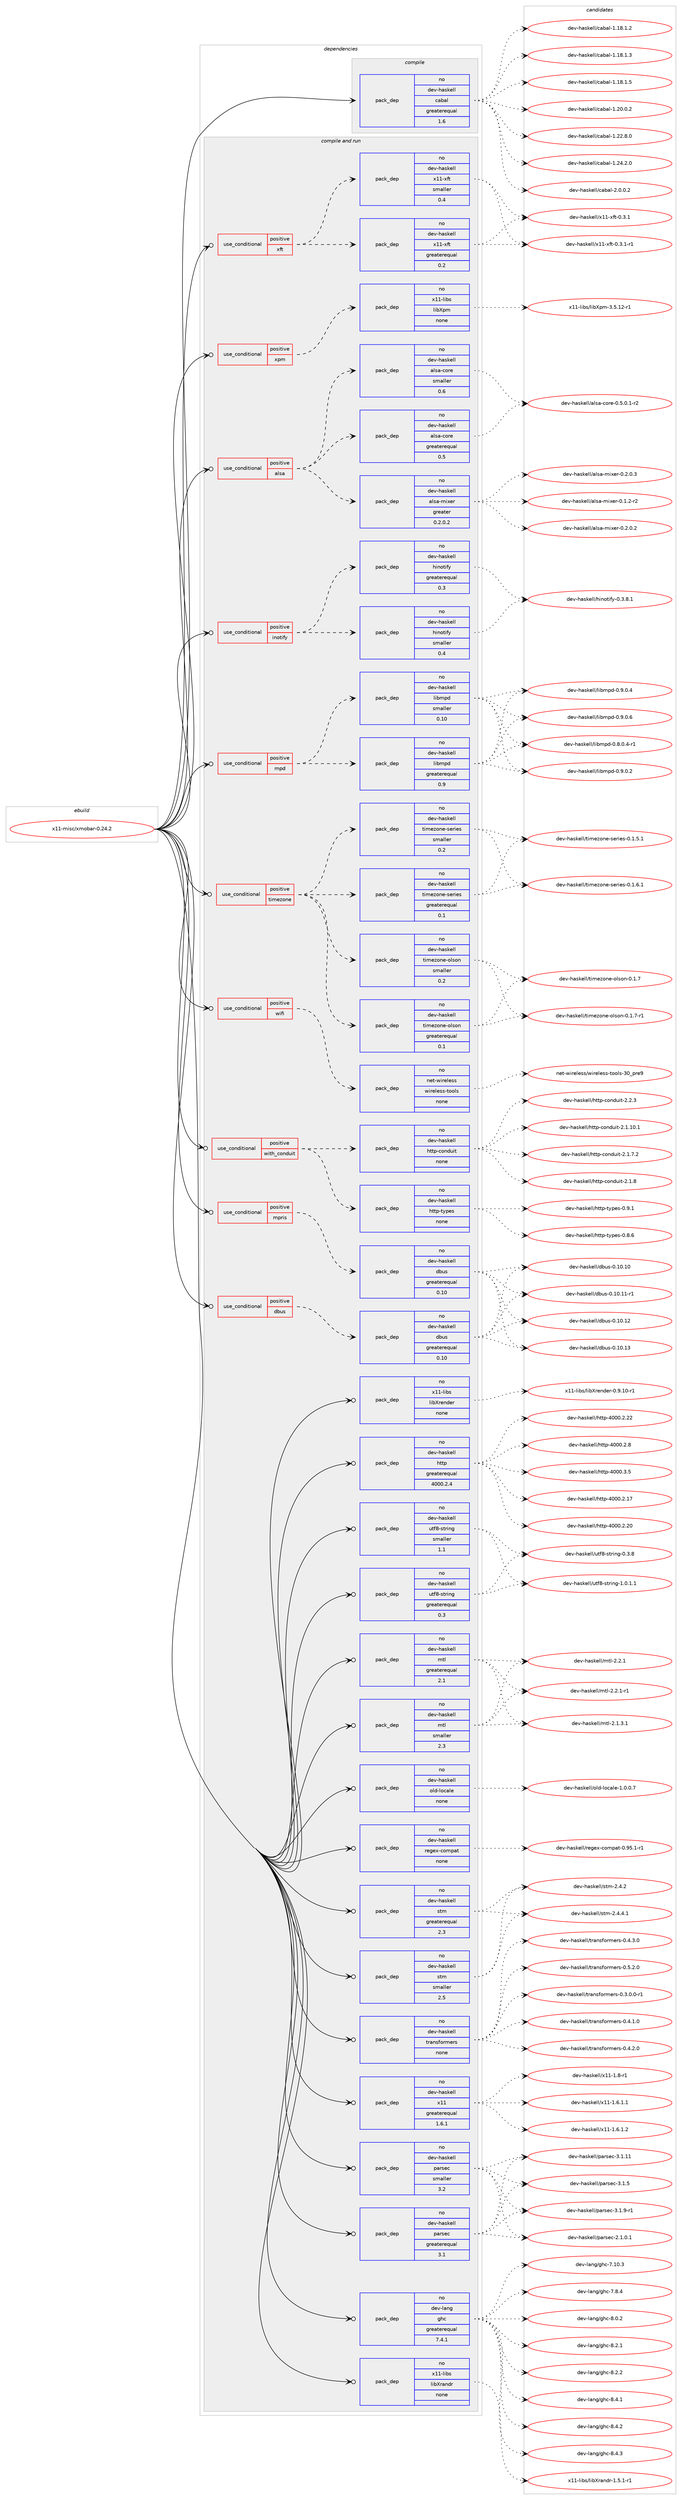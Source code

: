 digraph prolog {

# *************
# Graph options
# *************

newrank=true;
concentrate=true;
compound=true;
graph [rankdir=LR,fontname=Helvetica,fontsize=10,ranksep=1.5];#, ranksep=2.5, nodesep=0.2];
edge  [arrowhead=vee];
node  [fontname=Helvetica,fontsize=10];

# **********
# The ebuild
# **********

subgraph cluster_leftcol {
color=gray;
rank=same;
label=<<i>ebuild</i>>;
id [label="x11-misc/xmobar-0.24.2", color=red, width=4, href="../x11-misc/xmobar-0.24.2.svg"];
}

# ****************
# The dependencies
# ****************

subgraph cluster_midcol {
color=gray;
label=<<i>dependencies</i>>;
subgraph cluster_compile {
fillcolor="#eeeeee";
style=filled;
label=<<i>compile</i>>;
subgraph pack1269203 {
dependency1765779 [label=<<TABLE BORDER="0" CELLBORDER="1" CELLSPACING="0" CELLPADDING="4" WIDTH="220"><TR><TD ROWSPAN="6" CELLPADDING="30">pack_dep</TD></TR><TR><TD WIDTH="110">no</TD></TR><TR><TD>dev-haskell</TD></TR><TR><TD>cabal</TD></TR><TR><TD>greaterequal</TD></TR><TR><TD>1.6</TD></TR></TABLE>>, shape=none, color=blue];
}
id:e -> dependency1765779:w [weight=20,style="solid",arrowhead="vee"];
}
subgraph cluster_compileandrun {
fillcolor="#eeeeee";
style=filled;
label=<<i>compile and run</i>>;
subgraph cond466833 {
dependency1765780 [label=<<TABLE BORDER="0" CELLBORDER="1" CELLSPACING="0" CELLPADDING="4"><TR><TD ROWSPAN="3" CELLPADDING="10">use_conditional</TD></TR><TR><TD>positive</TD></TR><TR><TD>alsa</TD></TR></TABLE>>, shape=none, color=red];
subgraph pack1269204 {
dependency1765781 [label=<<TABLE BORDER="0" CELLBORDER="1" CELLSPACING="0" CELLPADDING="4" WIDTH="220"><TR><TD ROWSPAN="6" CELLPADDING="30">pack_dep</TD></TR><TR><TD WIDTH="110">no</TD></TR><TR><TD>dev-haskell</TD></TR><TR><TD>alsa-core</TD></TR><TR><TD>greaterequal</TD></TR><TR><TD>0.5</TD></TR></TABLE>>, shape=none, color=blue];
}
dependency1765780:e -> dependency1765781:w [weight=20,style="dashed",arrowhead="vee"];
subgraph pack1269205 {
dependency1765782 [label=<<TABLE BORDER="0" CELLBORDER="1" CELLSPACING="0" CELLPADDING="4" WIDTH="220"><TR><TD ROWSPAN="6" CELLPADDING="30">pack_dep</TD></TR><TR><TD WIDTH="110">no</TD></TR><TR><TD>dev-haskell</TD></TR><TR><TD>alsa-core</TD></TR><TR><TD>smaller</TD></TR><TR><TD>0.6</TD></TR></TABLE>>, shape=none, color=blue];
}
dependency1765780:e -> dependency1765782:w [weight=20,style="dashed",arrowhead="vee"];
subgraph pack1269206 {
dependency1765783 [label=<<TABLE BORDER="0" CELLBORDER="1" CELLSPACING="0" CELLPADDING="4" WIDTH="220"><TR><TD ROWSPAN="6" CELLPADDING="30">pack_dep</TD></TR><TR><TD WIDTH="110">no</TD></TR><TR><TD>dev-haskell</TD></TR><TR><TD>alsa-mixer</TD></TR><TR><TD>greater</TD></TR><TR><TD>0.2.0.2</TD></TR></TABLE>>, shape=none, color=blue];
}
dependency1765780:e -> dependency1765783:w [weight=20,style="dashed",arrowhead="vee"];
}
id:e -> dependency1765780:w [weight=20,style="solid",arrowhead="odotvee"];
subgraph cond466834 {
dependency1765784 [label=<<TABLE BORDER="0" CELLBORDER="1" CELLSPACING="0" CELLPADDING="4"><TR><TD ROWSPAN="3" CELLPADDING="10">use_conditional</TD></TR><TR><TD>positive</TD></TR><TR><TD>dbus</TD></TR></TABLE>>, shape=none, color=red];
subgraph pack1269207 {
dependency1765785 [label=<<TABLE BORDER="0" CELLBORDER="1" CELLSPACING="0" CELLPADDING="4" WIDTH="220"><TR><TD ROWSPAN="6" CELLPADDING="30">pack_dep</TD></TR><TR><TD WIDTH="110">no</TD></TR><TR><TD>dev-haskell</TD></TR><TR><TD>dbus</TD></TR><TR><TD>greaterequal</TD></TR><TR><TD>0.10</TD></TR></TABLE>>, shape=none, color=blue];
}
dependency1765784:e -> dependency1765785:w [weight=20,style="dashed",arrowhead="vee"];
}
id:e -> dependency1765784:w [weight=20,style="solid",arrowhead="odotvee"];
subgraph cond466835 {
dependency1765786 [label=<<TABLE BORDER="0" CELLBORDER="1" CELLSPACING="0" CELLPADDING="4"><TR><TD ROWSPAN="3" CELLPADDING="10">use_conditional</TD></TR><TR><TD>positive</TD></TR><TR><TD>inotify</TD></TR></TABLE>>, shape=none, color=red];
subgraph pack1269208 {
dependency1765787 [label=<<TABLE BORDER="0" CELLBORDER="1" CELLSPACING="0" CELLPADDING="4" WIDTH="220"><TR><TD ROWSPAN="6" CELLPADDING="30">pack_dep</TD></TR><TR><TD WIDTH="110">no</TD></TR><TR><TD>dev-haskell</TD></TR><TR><TD>hinotify</TD></TR><TR><TD>greaterequal</TD></TR><TR><TD>0.3</TD></TR></TABLE>>, shape=none, color=blue];
}
dependency1765786:e -> dependency1765787:w [weight=20,style="dashed",arrowhead="vee"];
subgraph pack1269209 {
dependency1765788 [label=<<TABLE BORDER="0" CELLBORDER="1" CELLSPACING="0" CELLPADDING="4" WIDTH="220"><TR><TD ROWSPAN="6" CELLPADDING="30">pack_dep</TD></TR><TR><TD WIDTH="110">no</TD></TR><TR><TD>dev-haskell</TD></TR><TR><TD>hinotify</TD></TR><TR><TD>smaller</TD></TR><TR><TD>0.4</TD></TR></TABLE>>, shape=none, color=blue];
}
dependency1765786:e -> dependency1765788:w [weight=20,style="dashed",arrowhead="vee"];
}
id:e -> dependency1765786:w [weight=20,style="solid",arrowhead="odotvee"];
subgraph cond466836 {
dependency1765789 [label=<<TABLE BORDER="0" CELLBORDER="1" CELLSPACING="0" CELLPADDING="4"><TR><TD ROWSPAN="3" CELLPADDING="10">use_conditional</TD></TR><TR><TD>positive</TD></TR><TR><TD>mpd</TD></TR></TABLE>>, shape=none, color=red];
subgraph pack1269210 {
dependency1765790 [label=<<TABLE BORDER="0" CELLBORDER="1" CELLSPACING="0" CELLPADDING="4" WIDTH="220"><TR><TD ROWSPAN="6" CELLPADDING="30">pack_dep</TD></TR><TR><TD WIDTH="110">no</TD></TR><TR><TD>dev-haskell</TD></TR><TR><TD>libmpd</TD></TR><TR><TD>greaterequal</TD></TR><TR><TD>0.9</TD></TR></TABLE>>, shape=none, color=blue];
}
dependency1765789:e -> dependency1765790:w [weight=20,style="dashed",arrowhead="vee"];
subgraph pack1269211 {
dependency1765791 [label=<<TABLE BORDER="0" CELLBORDER="1" CELLSPACING="0" CELLPADDING="4" WIDTH="220"><TR><TD ROWSPAN="6" CELLPADDING="30">pack_dep</TD></TR><TR><TD WIDTH="110">no</TD></TR><TR><TD>dev-haskell</TD></TR><TR><TD>libmpd</TD></TR><TR><TD>smaller</TD></TR><TR><TD>0.10</TD></TR></TABLE>>, shape=none, color=blue];
}
dependency1765789:e -> dependency1765791:w [weight=20,style="dashed",arrowhead="vee"];
}
id:e -> dependency1765789:w [weight=20,style="solid",arrowhead="odotvee"];
subgraph cond466837 {
dependency1765792 [label=<<TABLE BORDER="0" CELLBORDER="1" CELLSPACING="0" CELLPADDING="4"><TR><TD ROWSPAN="3" CELLPADDING="10">use_conditional</TD></TR><TR><TD>positive</TD></TR><TR><TD>mpris</TD></TR></TABLE>>, shape=none, color=red];
subgraph pack1269212 {
dependency1765793 [label=<<TABLE BORDER="0" CELLBORDER="1" CELLSPACING="0" CELLPADDING="4" WIDTH="220"><TR><TD ROWSPAN="6" CELLPADDING="30">pack_dep</TD></TR><TR><TD WIDTH="110">no</TD></TR><TR><TD>dev-haskell</TD></TR><TR><TD>dbus</TD></TR><TR><TD>greaterequal</TD></TR><TR><TD>0.10</TD></TR></TABLE>>, shape=none, color=blue];
}
dependency1765792:e -> dependency1765793:w [weight=20,style="dashed",arrowhead="vee"];
}
id:e -> dependency1765792:w [weight=20,style="solid",arrowhead="odotvee"];
subgraph cond466838 {
dependency1765794 [label=<<TABLE BORDER="0" CELLBORDER="1" CELLSPACING="0" CELLPADDING="4"><TR><TD ROWSPAN="3" CELLPADDING="10">use_conditional</TD></TR><TR><TD>positive</TD></TR><TR><TD>timezone</TD></TR></TABLE>>, shape=none, color=red];
subgraph pack1269213 {
dependency1765795 [label=<<TABLE BORDER="0" CELLBORDER="1" CELLSPACING="0" CELLPADDING="4" WIDTH="220"><TR><TD ROWSPAN="6" CELLPADDING="30">pack_dep</TD></TR><TR><TD WIDTH="110">no</TD></TR><TR><TD>dev-haskell</TD></TR><TR><TD>timezone-olson</TD></TR><TR><TD>greaterequal</TD></TR><TR><TD>0.1</TD></TR></TABLE>>, shape=none, color=blue];
}
dependency1765794:e -> dependency1765795:w [weight=20,style="dashed",arrowhead="vee"];
subgraph pack1269214 {
dependency1765796 [label=<<TABLE BORDER="0" CELLBORDER="1" CELLSPACING="0" CELLPADDING="4" WIDTH="220"><TR><TD ROWSPAN="6" CELLPADDING="30">pack_dep</TD></TR><TR><TD WIDTH="110">no</TD></TR><TR><TD>dev-haskell</TD></TR><TR><TD>timezone-olson</TD></TR><TR><TD>smaller</TD></TR><TR><TD>0.2</TD></TR></TABLE>>, shape=none, color=blue];
}
dependency1765794:e -> dependency1765796:w [weight=20,style="dashed",arrowhead="vee"];
subgraph pack1269215 {
dependency1765797 [label=<<TABLE BORDER="0" CELLBORDER="1" CELLSPACING="0" CELLPADDING="4" WIDTH="220"><TR><TD ROWSPAN="6" CELLPADDING="30">pack_dep</TD></TR><TR><TD WIDTH="110">no</TD></TR><TR><TD>dev-haskell</TD></TR><TR><TD>timezone-series</TD></TR><TR><TD>greaterequal</TD></TR><TR><TD>0.1</TD></TR></TABLE>>, shape=none, color=blue];
}
dependency1765794:e -> dependency1765797:w [weight=20,style="dashed",arrowhead="vee"];
subgraph pack1269216 {
dependency1765798 [label=<<TABLE BORDER="0" CELLBORDER="1" CELLSPACING="0" CELLPADDING="4" WIDTH="220"><TR><TD ROWSPAN="6" CELLPADDING="30">pack_dep</TD></TR><TR><TD WIDTH="110">no</TD></TR><TR><TD>dev-haskell</TD></TR><TR><TD>timezone-series</TD></TR><TR><TD>smaller</TD></TR><TR><TD>0.2</TD></TR></TABLE>>, shape=none, color=blue];
}
dependency1765794:e -> dependency1765798:w [weight=20,style="dashed",arrowhead="vee"];
}
id:e -> dependency1765794:w [weight=20,style="solid",arrowhead="odotvee"];
subgraph cond466839 {
dependency1765799 [label=<<TABLE BORDER="0" CELLBORDER="1" CELLSPACING="0" CELLPADDING="4"><TR><TD ROWSPAN="3" CELLPADDING="10">use_conditional</TD></TR><TR><TD>positive</TD></TR><TR><TD>wifi</TD></TR></TABLE>>, shape=none, color=red];
subgraph pack1269217 {
dependency1765800 [label=<<TABLE BORDER="0" CELLBORDER="1" CELLSPACING="0" CELLPADDING="4" WIDTH="220"><TR><TD ROWSPAN="6" CELLPADDING="30">pack_dep</TD></TR><TR><TD WIDTH="110">no</TD></TR><TR><TD>net-wireless</TD></TR><TR><TD>wireless-tools</TD></TR><TR><TD>none</TD></TR><TR><TD></TD></TR></TABLE>>, shape=none, color=blue];
}
dependency1765799:e -> dependency1765800:w [weight=20,style="dashed",arrowhead="vee"];
}
id:e -> dependency1765799:w [weight=20,style="solid",arrowhead="odotvee"];
subgraph cond466840 {
dependency1765801 [label=<<TABLE BORDER="0" CELLBORDER="1" CELLSPACING="0" CELLPADDING="4"><TR><TD ROWSPAN="3" CELLPADDING="10">use_conditional</TD></TR><TR><TD>positive</TD></TR><TR><TD>with_conduit</TD></TR></TABLE>>, shape=none, color=red];
subgraph pack1269218 {
dependency1765802 [label=<<TABLE BORDER="0" CELLBORDER="1" CELLSPACING="0" CELLPADDING="4" WIDTH="220"><TR><TD ROWSPAN="6" CELLPADDING="30">pack_dep</TD></TR><TR><TD WIDTH="110">no</TD></TR><TR><TD>dev-haskell</TD></TR><TR><TD>http-conduit</TD></TR><TR><TD>none</TD></TR><TR><TD></TD></TR></TABLE>>, shape=none, color=blue];
}
dependency1765801:e -> dependency1765802:w [weight=20,style="dashed",arrowhead="vee"];
subgraph pack1269219 {
dependency1765803 [label=<<TABLE BORDER="0" CELLBORDER="1" CELLSPACING="0" CELLPADDING="4" WIDTH="220"><TR><TD ROWSPAN="6" CELLPADDING="30">pack_dep</TD></TR><TR><TD WIDTH="110">no</TD></TR><TR><TD>dev-haskell</TD></TR><TR><TD>http-types</TD></TR><TR><TD>none</TD></TR><TR><TD></TD></TR></TABLE>>, shape=none, color=blue];
}
dependency1765801:e -> dependency1765803:w [weight=20,style="dashed",arrowhead="vee"];
}
id:e -> dependency1765801:w [weight=20,style="solid",arrowhead="odotvee"];
subgraph cond466841 {
dependency1765804 [label=<<TABLE BORDER="0" CELLBORDER="1" CELLSPACING="0" CELLPADDING="4"><TR><TD ROWSPAN="3" CELLPADDING="10">use_conditional</TD></TR><TR><TD>positive</TD></TR><TR><TD>xft</TD></TR></TABLE>>, shape=none, color=red];
subgraph pack1269220 {
dependency1765805 [label=<<TABLE BORDER="0" CELLBORDER="1" CELLSPACING="0" CELLPADDING="4" WIDTH="220"><TR><TD ROWSPAN="6" CELLPADDING="30">pack_dep</TD></TR><TR><TD WIDTH="110">no</TD></TR><TR><TD>dev-haskell</TD></TR><TR><TD>x11-xft</TD></TR><TR><TD>greaterequal</TD></TR><TR><TD>0.2</TD></TR></TABLE>>, shape=none, color=blue];
}
dependency1765804:e -> dependency1765805:w [weight=20,style="dashed",arrowhead="vee"];
subgraph pack1269221 {
dependency1765806 [label=<<TABLE BORDER="0" CELLBORDER="1" CELLSPACING="0" CELLPADDING="4" WIDTH="220"><TR><TD ROWSPAN="6" CELLPADDING="30">pack_dep</TD></TR><TR><TD WIDTH="110">no</TD></TR><TR><TD>dev-haskell</TD></TR><TR><TD>x11-xft</TD></TR><TR><TD>smaller</TD></TR><TR><TD>0.4</TD></TR></TABLE>>, shape=none, color=blue];
}
dependency1765804:e -> dependency1765806:w [weight=20,style="dashed",arrowhead="vee"];
}
id:e -> dependency1765804:w [weight=20,style="solid",arrowhead="odotvee"];
subgraph cond466842 {
dependency1765807 [label=<<TABLE BORDER="0" CELLBORDER="1" CELLSPACING="0" CELLPADDING="4"><TR><TD ROWSPAN="3" CELLPADDING="10">use_conditional</TD></TR><TR><TD>positive</TD></TR><TR><TD>xpm</TD></TR></TABLE>>, shape=none, color=red];
subgraph pack1269222 {
dependency1765808 [label=<<TABLE BORDER="0" CELLBORDER="1" CELLSPACING="0" CELLPADDING="4" WIDTH="220"><TR><TD ROWSPAN="6" CELLPADDING="30">pack_dep</TD></TR><TR><TD WIDTH="110">no</TD></TR><TR><TD>x11-libs</TD></TR><TR><TD>libXpm</TD></TR><TR><TD>none</TD></TR><TR><TD></TD></TR></TABLE>>, shape=none, color=blue];
}
dependency1765807:e -> dependency1765808:w [weight=20,style="dashed",arrowhead="vee"];
}
id:e -> dependency1765807:w [weight=20,style="solid",arrowhead="odotvee"];
subgraph pack1269223 {
dependency1765809 [label=<<TABLE BORDER="0" CELLBORDER="1" CELLSPACING="0" CELLPADDING="4" WIDTH="220"><TR><TD ROWSPAN="6" CELLPADDING="30">pack_dep</TD></TR><TR><TD WIDTH="110">no</TD></TR><TR><TD>dev-haskell</TD></TR><TR><TD>http</TD></TR><TR><TD>greaterequal</TD></TR><TR><TD>4000.2.4</TD></TR></TABLE>>, shape=none, color=blue];
}
id:e -> dependency1765809:w [weight=20,style="solid",arrowhead="odotvee"];
subgraph pack1269224 {
dependency1765810 [label=<<TABLE BORDER="0" CELLBORDER="1" CELLSPACING="0" CELLPADDING="4" WIDTH="220"><TR><TD ROWSPAN="6" CELLPADDING="30">pack_dep</TD></TR><TR><TD WIDTH="110">no</TD></TR><TR><TD>dev-haskell</TD></TR><TR><TD>mtl</TD></TR><TR><TD>greaterequal</TD></TR><TR><TD>2.1</TD></TR></TABLE>>, shape=none, color=blue];
}
id:e -> dependency1765810:w [weight=20,style="solid",arrowhead="odotvee"];
subgraph pack1269225 {
dependency1765811 [label=<<TABLE BORDER="0" CELLBORDER="1" CELLSPACING="0" CELLPADDING="4" WIDTH="220"><TR><TD ROWSPAN="6" CELLPADDING="30">pack_dep</TD></TR><TR><TD WIDTH="110">no</TD></TR><TR><TD>dev-haskell</TD></TR><TR><TD>mtl</TD></TR><TR><TD>smaller</TD></TR><TR><TD>2.3</TD></TR></TABLE>>, shape=none, color=blue];
}
id:e -> dependency1765811:w [weight=20,style="solid",arrowhead="odotvee"];
subgraph pack1269226 {
dependency1765812 [label=<<TABLE BORDER="0" CELLBORDER="1" CELLSPACING="0" CELLPADDING="4" WIDTH="220"><TR><TD ROWSPAN="6" CELLPADDING="30">pack_dep</TD></TR><TR><TD WIDTH="110">no</TD></TR><TR><TD>dev-haskell</TD></TR><TR><TD>old-locale</TD></TR><TR><TD>none</TD></TR><TR><TD></TD></TR></TABLE>>, shape=none, color=blue];
}
id:e -> dependency1765812:w [weight=20,style="solid",arrowhead="odotvee"];
subgraph pack1269227 {
dependency1765813 [label=<<TABLE BORDER="0" CELLBORDER="1" CELLSPACING="0" CELLPADDING="4" WIDTH="220"><TR><TD ROWSPAN="6" CELLPADDING="30">pack_dep</TD></TR><TR><TD WIDTH="110">no</TD></TR><TR><TD>dev-haskell</TD></TR><TR><TD>parsec</TD></TR><TR><TD>greaterequal</TD></TR><TR><TD>3.1</TD></TR></TABLE>>, shape=none, color=blue];
}
id:e -> dependency1765813:w [weight=20,style="solid",arrowhead="odotvee"];
subgraph pack1269228 {
dependency1765814 [label=<<TABLE BORDER="0" CELLBORDER="1" CELLSPACING="0" CELLPADDING="4" WIDTH="220"><TR><TD ROWSPAN="6" CELLPADDING="30">pack_dep</TD></TR><TR><TD WIDTH="110">no</TD></TR><TR><TD>dev-haskell</TD></TR><TR><TD>parsec</TD></TR><TR><TD>smaller</TD></TR><TR><TD>3.2</TD></TR></TABLE>>, shape=none, color=blue];
}
id:e -> dependency1765814:w [weight=20,style="solid",arrowhead="odotvee"];
subgraph pack1269229 {
dependency1765815 [label=<<TABLE BORDER="0" CELLBORDER="1" CELLSPACING="0" CELLPADDING="4" WIDTH="220"><TR><TD ROWSPAN="6" CELLPADDING="30">pack_dep</TD></TR><TR><TD WIDTH="110">no</TD></TR><TR><TD>dev-haskell</TD></TR><TR><TD>regex-compat</TD></TR><TR><TD>none</TD></TR><TR><TD></TD></TR></TABLE>>, shape=none, color=blue];
}
id:e -> dependency1765815:w [weight=20,style="solid",arrowhead="odotvee"];
subgraph pack1269230 {
dependency1765816 [label=<<TABLE BORDER="0" CELLBORDER="1" CELLSPACING="0" CELLPADDING="4" WIDTH="220"><TR><TD ROWSPAN="6" CELLPADDING="30">pack_dep</TD></TR><TR><TD WIDTH="110">no</TD></TR><TR><TD>dev-haskell</TD></TR><TR><TD>stm</TD></TR><TR><TD>greaterequal</TD></TR><TR><TD>2.3</TD></TR></TABLE>>, shape=none, color=blue];
}
id:e -> dependency1765816:w [weight=20,style="solid",arrowhead="odotvee"];
subgraph pack1269231 {
dependency1765817 [label=<<TABLE BORDER="0" CELLBORDER="1" CELLSPACING="0" CELLPADDING="4" WIDTH="220"><TR><TD ROWSPAN="6" CELLPADDING="30">pack_dep</TD></TR><TR><TD WIDTH="110">no</TD></TR><TR><TD>dev-haskell</TD></TR><TR><TD>stm</TD></TR><TR><TD>smaller</TD></TR><TR><TD>2.5</TD></TR></TABLE>>, shape=none, color=blue];
}
id:e -> dependency1765817:w [weight=20,style="solid",arrowhead="odotvee"];
subgraph pack1269232 {
dependency1765818 [label=<<TABLE BORDER="0" CELLBORDER="1" CELLSPACING="0" CELLPADDING="4" WIDTH="220"><TR><TD ROWSPAN="6" CELLPADDING="30">pack_dep</TD></TR><TR><TD WIDTH="110">no</TD></TR><TR><TD>dev-haskell</TD></TR><TR><TD>transformers</TD></TR><TR><TD>none</TD></TR><TR><TD></TD></TR></TABLE>>, shape=none, color=blue];
}
id:e -> dependency1765818:w [weight=20,style="solid",arrowhead="odotvee"];
subgraph pack1269233 {
dependency1765819 [label=<<TABLE BORDER="0" CELLBORDER="1" CELLSPACING="0" CELLPADDING="4" WIDTH="220"><TR><TD ROWSPAN="6" CELLPADDING="30">pack_dep</TD></TR><TR><TD WIDTH="110">no</TD></TR><TR><TD>dev-haskell</TD></TR><TR><TD>utf8-string</TD></TR><TR><TD>greaterequal</TD></TR><TR><TD>0.3</TD></TR></TABLE>>, shape=none, color=blue];
}
id:e -> dependency1765819:w [weight=20,style="solid",arrowhead="odotvee"];
subgraph pack1269234 {
dependency1765820 [label=<<TABLE BORDER="0" CELLBORDER="1" CELLSPACING="0" CELLPADDING="4" WIDTH="220"><TR><TD ROWSPAN="6" CELLPADDING="30">pack_dep</TD></TR><TR><TD WIDTH="110">no</TD></TR><TR><TD>dev-haskell</TD></TR><TR><TD>utf8-string</TD></TR><TR><TD>smaller</TD></TR><TR><TD>1.1</TD></TR></TABLE>>, shape=none, color=blue];
}
id:e -> dependency1765820:w [weight=20,style="solid",arrowhead="odotvee"];
subgraph pack1269235 {
dependency1765821 [label=<<TABLE BORDER="0" CELLBORDER="1" CELLSPACING="0" CELLPADDING="4" WIDTH="220"><TR><TD ROWSPAN="6" CELLPADDING="30">pack_dep</TD></TR><TR><TD WIDTH="110">no</TD></TR><TR><TD>dev-haskell</TD></TR><TR><TD>x11</TD></TR><TR><TD>greaterequal</TD></TR><TR><TD>1.6.1</TD></TR></TABLE>>, shape=none, color=blue];
}
id:e -> dependency1765821:w [weight=20,style="solid",arrowhead="odotvee"];
subgraph pack1269236 {
dependency1765822 [label=<<TABLE BORDER="0" CELLBORDER="1" CELLSPACING="0" CELLPADDING="4" WIDTH="220"><TR><TD ROWSPAN="6" CELLPADDING="30">pack_dep</TD></TR><TR><TD WIDTH="110">no</TD></TR><TR><TD>dev-lang</TD></TR><TR><TD>ghc</TD></TR><TR><TD>greaterequal</TD></TR><TR><TD>7.4.1</TD></TR></TABLE>>, shape=none, color=blue];
}
id:e -> dependency1765822:w [weight=20,style="solid",arrowhead="odotvee"];
subgraph pack1269237 {
dependency1765823 [label=<<TABLE BORDER="0" CELLBORDER="1" CELLSPACING="0" CELLPADDING="4" WIDTH="220"><TR><TD ROWSPAN="6" CELLPADDING="30">pack_dep</TD></TR><TR><TD WIDTH="110">no</TD></TR><TR><TD>x11-libs</TD></TR><TR><TD>libXrandr</TD></TR><TR><TD>none</TD></TR><TR><TD></TD></TR></TABLE>>, shape=none, color=blue];
}
id:e -> dependency1765823:w [weight=20,style="solid",arrowhead="odotvee"];
subgraph pack1269238 {
dependency1765824 [label=<<TABLE BORDER="0" CELLBORDER="1" CELLSPACING="0" CELLPADDING="4" WIDTH="220"><TR><TD ROWSPAN="6" CELLPADDING="30">pack_dep</TD></TR><TR><TD WIDTH="110">no</TD></TR><TR><TD>x11-libs</TD></TR><TR><TD>libXrender</TD></TR><TR><TD>none</TD></TR><TR><TD></TD></TR></TABLE>>, shape=none, color=blue];
}
id:e -> dependency1765824:w [weight=20,style="solid",arrowhead="odotvee"];
}
subgraph cluster_run {
fillcolor="#eeeeee";
style=filled;
label=<<i>run</i>>;
}
}

# **************
# The candidates
# **************

subgraph cluster_choices {
rank=same;
color=gray;
label=<<i>candidates</i>>;

subgraph choice1269203 {
color=black;
nodesep=1;
choice10010111845104971151071011081084799979897108454946495646494650 [label="dev-haskell/cabal-1.18.1.2", color=red, width=4,href="../dev-haskell/cabal-1.18.1.2.svg"];
choice10010111845104971151071011081084799979897108454946495646494651 [label="dev-haskell/cabal-1.18.1.3", color=red, width=4,href="../dev-haskell/cabal-1.18.1.3.svg"];
choice10010111845104971151071011081084799979897108454946495646494653 [label="dev-haskell/cabal-1.18.1.5", color=red, width=4,href="../dev-haskell/cabal-1.18.1.5.svg"];
choice10010111845104971151071011081084799979897108454946504846484650 [label="dev-haskell/cabal-1.20.0.2", color=red, width=4,href="../dev-haskell/cabal-1.20.0.2.svg"];
choice10010111845104971151071011081084799979897108454946505046564648 [label="dev-haskell/cabal-1.22.8.0", color=red, width=4,href="../dev-haskell/cabal-1.22.8.0.svg"];
choice10010111845104971151071011081084799979897108454946505246504648 [label="dev-haskell/cabal-1.24.2.0", color=red, width=4,href="../dev-haskell/cabal-1.24.2.0.svg"];
choice100101118451049711510710110810847999798971084550464846484650 [label="dev-haskell/cabal-2.0.0.2", color=red, width=4,href="../dev-haskell/cabal-2.0.0.2.svg"];
dependency1765779:e -> choice10010111845104971151071011081084799979897108454946495646494650:w [style=dotted,weight="100"];
dependency1765779:e -> choice10010111845104971151071011081084799979897108454946495646494651:w [style=dotted,weight="100"];
dependency1765779:e -> choice10010111845104971151071011081084799979897108454946495646494653:w [style=dotted,weight="100"];
dependency1765779:e -> choice10010111845104971151071011081084799979897108454946504846484650:w [style=dotted,weight="100"];
dependency1765779:e -> choice10010111845104971151071011081084799979897108454946505046564648:w [style=dotted,weight="100"];
dependency1765779:e -> choice10010111845104971151071011081084799979897108454946505246504648:w [style=dotted,weight="100"];
dependency1765779:e -> choice100101118451049711510710110810847999798971084550464846484650:w [style=dotted,weight="100"];
}
subgraph choice1269204 {
color=black;
nodesep=1;
choice1001011184510497115107101108108479710811597459911111410145484653464846494511450 [label="dev-haskell/alsa-core-0.5.0.1-r2", color=red, width=4,href="../dev-haskell/alsa-core-0.5.0.1-r2.svg"];
dependency1765781:e -> choice1001011184510497115107101108108479710811597459911111410145484653464846494511450:w [style=dotted,weight="100"];
}
subgraph choice1269205 {
color=black;
nodesep=1;
choice1001011184510497115107101108108479710811597459911111410145484653464846494511450 [label="dev-haskell/alsa-core-0.5.0.1-r2", color=red, width=4,href="../dev-haskell/alsa-core-0.5.0.1-r2.svg"];
dependency1765782:e -> choice1001011184510497115107101108108479710811597459911111410145484653464846494511450:w [style=dotted,weight="100"];
}
subgraph choice1269206 {
color=black;
nodesep=1;
choice1001011184510497115107101108108479710811597451091051201011144548464946504511450 [label="dev-haskell/alsa-mixer-0.1.2-r2", color=red, width=4,href="../dev-haskell/alsa-mixer-0.1.2-r2.svg"];
choice1001011184510497115107101108108479710811597451091051201011144548465046484650 [label="dev-haskell/alsa-mixer-0.2.0.2", color=red, width=4,href="../dev-haskell/alsa-mixer-0.2.0.2.svg"];
choice1001011184510497115107101108108479710811597451091051201011144548465046484651 [label="dev-haskell/alsa-mixer-0.2.0.3", color=red, width=4,href="../dev-haskell/alsa-mixer-0.2.0.3.svg"];
dependency1765783:e -> choice1001011184510497115107101108108479710811597451091051201011144548464946504511450:w [style=dotted,weight="100"];
dependency1765783:e -> choice1001011184510497115107101108108479710811597451091051201011144548465046484650:w [style=dotted,weight="100"];
dependency1765783:e -> choice1001011184510497115107101108108479710811597451091051201011144548465046484651:w [style=dotted,weight="100"];
}
subgraph choice1269207 {
color=black;
nodesep=1;
choice100101118451049711510710110810847100981171154548464948464948 [label="dev-haskell/dbus-0.10.10", color=red, width=4,href="../dev-haskell/dbus-0.10.10.svg"];
choice1001011184510497115107101108108471009811711545484649484649494511449 [label="dev-haskell/dbus-0.10.11-r1", color=red, width=4,href="../dev-haskell/dbus-0.10.11-r1.svg"];
choice100101118451049711510710110810847100981171154548464948464950 [label="dev-haskell/dbus-0.10.12", color=red, width=4,href="../dev-haskell/dbus-0.10.12.svg"];
choice100101118451049711510710110810847100981171154548464948464951 [label="dev-haskell/dbus-0.10.13", color=red, width=4,href="../dev-haskell/dbus-0.10.13.svg"];
dependency1765785:e -> choice100101118451049711510710110810847100981171154548464948464948:w [style=dotted,weight="100"];
dependency1765785:e -> choice1001011184510497115107101108108471009811711545484649484649494511449:w [style=dotted,weight="100"];
dependency1765785:e -> choice100101118451049711510710110810847100981171154548464948464950:w [style=dotted,weight="100"];
dependency1765785:e -> choice100101118451049711510710110810847100981171154548464948464951:w [style=dotted,weight="100"];
}
subgraph choice1269208 {
color=black;
nodesep=1;
choice1001011184510497115107101108108471041051101111161051021214548465146564649 [label="dev-haskell/hinotify-0.3.8.1", color=red, width=4,href="../dev-haskell/hinotify-0.3.8.1.svg"];
dependency1765787:e -> choice1001011184510497115107101108108471041051101111161051021214548465146564649:w [style=dotted,weight="100"];
}
subgraph choice1269209 {
color=black;
nodesep=1;
choice1001011184510497115107101108108471041051101111161051021214548465146564649 [label="dev-haskell/hinotify-0.3.8.1", color=red, width=4,href="../dev-haskell/hinotify-0.3.8.1.svg"];
dependency1765788:e -> choice1001011184510497115107101108108471041051101111161051021214548465146564649:w [style=dotted,weight="100"];
}
subgraph choice1269210 {
color=black;
nodesep=1;
choice1001011184510497115107101108108471081059810911210045484656464846524511449 [label="dev-haskell/libmpd-0.8.0.4-r1", color=red, width=4,href="../dev-haskell/libmpd-0.8.0.4-r1.svg"];
choice100101118451049711510710110810847108105981091121004548465746484650 [label="dev-haskell/libmpd-0.9.0.2", color=red, width=4,href="../dev-haskell/libmpd-0.9.0.2.svg"];
choice100101118451049711510710110810847108105981091121004548465746484652 [label="dev-haskell/libmpd-0.9.0.4", color=red, width=4,href="../dev-haskell/libmpd-0.9.0.4.svg"];
choice100101118451049711510710110810847108105981091121004548465746484654 [label="dev-haskell/libmpd-0.9.0.6", color=red, width=4,href="../dev-haskell/libmpd-0.9.0.6.svg"];
dependency1765790:e -> choice1001011184510497115107101108108471081059810911210045484656464846524511449:w [style=dotted,weight="100"];
dependency1765790:e -> choice100101118451049711510710110810847108105981091121004548465746484650:w [style=dotted,weight="100"];
dependency1765790:e -> choice100101118451049711510710110810847108105981091121004548465746484652:w [style=dotted,weight="100"];
dependency1765790:e -> choice100101118451049711510710110810847108105981091121004548465746484654:w [style=dotted,weight="100"];
}
subgraph choice1269211 {
color=black;
nodesep=1;
choice1001011184510497115107101108108471081059810911210045484656464846524511449 [label="dev-haskell/libmpd-0.8.0.4-r1", color=red, width=4,href="../dev-haskell/libmpd-0.8.0.4-r1.svg"];
choice100101118451049711510710110810847108105981091121004548465746484650 [label="dev-haskell/libmpd-0.9.0.2", color=red, width=4,href="../dev-haskell/libmpd-0.9.0.2.svg"];
choice100101118451049711510710110810847108105981091121004548465746484652 [label="dev-haskell/libmpd-0.9.0.4", color=red, width=4,href="../dev-haskell/libmpd-0.9.0.4.svg"];
choice100101118451049711510710110810847108105981091121004548465746484654 [label="dev-haskell/libmpd-0.9.0.6", color=red, width=4,href="../dev-haskell/libmpd-0.9.0.6.svg"];
dependency1765791:e -> choice1001011184510497115107101108108471081059810911210045484656464846524511449:w [style=dotted,weight="100"];
dependency1765791:e -> choice100101118451049711510710110810847108105981091121004548465746484650:w [style=dotted,weight="100"];
dependency1765791:e -> choice100101118451049711510710110810847108105981091121004548465746484652:w [style=dotted,weight="100"];
dependency1765791:e -> choice100101118451049711510710110810847108105981091121004548465746484654:w [style=dotted,weight="100"];
}
subgraph choice1269212 {
color=black;
nodesep=1;
choice100101118451049711510710110810847100981171154548464948464948 [label="dev-haskell/dbus-0.10.10", color=red, width=4,href="../dev-haskell/dbus-0.10.10.svg"];
choice1001011184510497115107101108108471009811711545484649484649494511449 [label="dev-haskell/dbus-0.10.11-r1", color=red, width=4,href="../dev-haskell/dbus-0.10.11-r1.svg"];
choice100101118451049711510710110810847100981171154548464948464950 [label="dev-haskell/dbus-0.10.12", color=red, width=4,href="../dev-haskell/dbus-0.10.12.svg"];
choice100101118451049711510710110810847100981171154548464948464951 [label="dev-haskell/dbus-0.10.13", color=red, width=4,href="../dev-haskell/dbus-0.10.13.svg"];
dependency1765793:e -> choice100101118451049711510710110810847100981171154548464948464948:w [style=dotted,weight="100"];
dependency1765793:e -> choice1001011184510497115107101108108471009811711545484649484649494511449:w [style=dotted,weight="100"];
dependency1765793:e -> choice100101118451049711510710110810847100981171154548464948464950:w [style=dotted,weight="100"];
dependency1765793:e -> choice100101118451049711510710110810847100981171154548464948464951:w [style=dotted,weight="100"];
}
subgraph choice1269213 {
color=black;
nodesep=1;
choice10010111845104971151071011081084711610510910112211111010145111108115111110454846494655 [label="dev-haskell/timezone-olson-0.1.7", color=red, width=4,href="../dev-haskell/timezone-olson-0.1.7.svg"];
choice100101118451049711510710110810847116105109101122111110101451111081151111104548464946554511449 [label="dev-haskell/timezone-olson-0.1.7-r1", color=red, width=4,href="../dev-haskell/timezone-olson-0.1.7-r1.svg"];
dependency1765795:e -> choice10010111845104971151071011081084711610510910112211111010145111108115111110454846494655:w [style=dotted,weight="100"];
dependency1765795:e -> choice100101118451049711510710110810847116105109101122111110101451111081151111104548464946554511449:w [style=dotted,weight="100"];
}
subgraph choice1269214 {
color=black;
nodesep=1;
choice10010111845104971151071011081084711610510910112211111010145111108115111110454846494655 [label="dev-haskell/timezone-olson-0.1.7", color=red, width=4,href="../dev-haskell/timezone-olson-0.1.7.svg"];
choice100101118451049711510710110810847116105109101122111110101451111081151111104548464946554511449 [label="dev-haskell/timezone-olson-0.1.7-r1", color=red, width=4,href="../dev-haskell/timezone-olson-0.1.7-r1.svg"];
dependency1765796:e -> choice10010111845104971151071011081084711610510910112211111010145111108115111110454846494655:w [style=dotted,weight="100"];
dependency1765796:e -> choice100101118451049711510710110810847116105109101122111110101451111081151111104548464946554511449:w [style=dotted,weight="100"];
}
subgraph choice1269215 {
color=black;
nodesep=1;
choice100101118451049711510710110810847116105109101122111110101451151011141051011154548464946534649 [label="dev-haskell/timezone-series-0.1.5.1", color=red, width=4,href="../dev-haskell/timezone-series-0.1.5.1.svg"];
choice100101118451049711510710110810847116105109101122111110101451151011141051011154548464946544649 [label="dev-haskell/timezone-series-0.1.6.1", color=red, width=4,href="../dev-haskell/timezone-series-0.1.6.1.svg"];
dependency1765797:e -> choice100101118451049711510710110810847116105109101122111110101451151011141051011154548464946534649:w [style=dotted,weight="100"];
dependency1765797:e -> choice100101118451049711510710110810847116105109101122111110101451151011141051011154548464946544649:w [style=dotted,weight="100"];
}
subgraph choice1269216 {
color=black;
nodesep=1;
choice100101118451049711510710110810847116105109101122111110101451151011141051011154548464946534649 [label="dev-haskell/timezone-series-0.1.5.1", color=red, width=4,href="../dev-haskell/timezone-series-0.1.5.1.svg"];
choice100101118451049711510710110810847116105109101122111110101451151011141051011154548464946544649 [label="dev-haskell/timezone-series-0.1.6.1", color=red, width=4,href="../dev-haskell/timezone-series-0.1.6.1.svg"];
dependency1765798:e -> choice100101118451049711510710110810847116105109101122111110101451151011141051011154548464946534649:w [style=dotted,weight="100"];
dependency1765798:e -> choice100101118451049711510710110810847116105109101122111110101451151011141051011154548464946544649:w [style=dotted,weight="100"];
}
subgraph choice1269217 {
color=black;
nodesep=1;
choice1101011164511910511410110810111511547119105114101108101115115451161111111081154551489511211410157 [label="net-wireless/wireless-tools-30_pre9", color=red, width=4,href="../net-wireless/wireless-tools-30_pre9.svg"];
dependency1765800:e -> choice1101011164511910511410110810111511547119105114101108101115115451161111111081154551489511211410157:w [style=dotted,weight="100"];
}
subgraph choice1269218 {
color=black;
nodesep=1;
choice1001011184510497115107101108108471041161161124599111110100117105116455046494649484649 [label="dev-haskell/http-conduit-2.1.10.1", color=red, width=4,href="../dev-haskell/http-conduit-2.1.10.1.svg"];
choice10010111845104971151071011081084710411611611245991111101001171051164550464946554650 [label="dev-haskell/http-conduit-2.1.7.2", color=red, width=4,href="../dev-haskell/http-conduit-2.1.7.2.svg"];
choice1001011184510497115107101108108471041161161124599111110100117105116455046494656 [label="dev-haskell/http-conduit-2.1.8", color=red, width=4,href="../dev-haskell/http-conduit-2.1.8.svg"];
choice1001011184510497115107101108108471041161161124599111110100117105116455046504651 [label="dev-haskell/http-conduit-2.2.3", color=red, width=4,href="../dev-haskell/http-conduit-2.2.3.svg"];
dependency1765802:e -> choice1001011184510497115107101108108471041161161124599111110100117105116455046494649484649:w [style=dotted,weight="100"];
dependency1765802:e -> choice10010111845104971151071011081084710411611611245991111101001171051164550464946554650:w [style=dotted,weight="100"];
dependency1765802:e -> choice1001011184510497115107101108108471041161161124599111110100117105116455046494656:w [style=dotted,weight="100"];
dependency1765802:e -> choice1001011184510497115107101108108471041161161124599111110100117105116455046504651:w [style=dotted,weight="100"];
}
subgraph choice1269219 {
color=black;
nodesep=1;
choice10010111845104971151071011081084710411611611245116121112101115454846564654 [label="dev-haskell/http-types-0.8.6", color=red, width=4,href="../dev-haskell/http-types-0.8.6.svg"];
choice10010111845104971151071011081084710411611611245116121112101115454846574649 [label="dev-haskell/http-types-0.9.1", color=red, width=4,href="../dev-haskell/http-types-0.9.1.svg"];
dependency1765803:e -> choice10010111845104971151071011081084710411611611245116121112101115454846564654:w [style=dotted,weight="100"];
dependency1765803:e -> choice10010111845104971151071011081084710411611611245116121112101115454846574649:w [style=dotted,weight="100"];
}
subgraph choice1269220 {
color=black;
nodesep=1;
choice100101118451049711510710110810847120494945120102116454846514649 [label="dev-haskell/x11-xft-0.3.1", color=red, width=4,href="../dev-haskell/x11-xft-0.3.1.svg"];
choice1001011184510497115107101108108471204949451201021164548465146494511449 [label="dev-haskell/x11-xft-0.3.1-r1", color=red, width=4,href="../dev-haskell/x11-xft-0.3.1-r1.svg"];
dependency1765805:e -> choice100101118451049711510710110810847120494945120102116454846514649:w [style=dotted,weight="100"];
dependency1765805:e -> choice1001011184510497115107101108108471204949451201021164548465146494511449:w [style=dotted,weight="100"];
}
subgraph choice1269221 {
color=black;
nodesep=1;
choice100101118451049711510710110810847120494945120102116454846514649 [label="dev-haskell/x11-xft-0.3.1", color=red, width=4,href="../dev-haskell/x11-xft-0.3.1.svg"];
choice1001011184510497115107101108108471204949451201021164548465146494511449 [label="dev-haskell/x11-xft-0.3.1-r1", color=red, width=4,href="../dev-haskell/x11-xft-0.3.1-r1.svg"];
dependency1765806:e -> choice100101118451049711510710110810847120494945120102116454846514649:w [style=dotted,weight="100"];
dependency1765806:e -> choice1001011184510497115107101108108471204949451201021164548465146494511449:w [style=dotted,weight="100"];
}
subgraph choice1269222 {
color=black;
nodesep=1;
choice12049494510810598115471081059888112109455146534649504511449 [label="x11-libs/libXpm-3.5.12-r1", color=red, width=4,href="../x11-libs/libXpm-3.5.12-r1.svg"];
dependency1765808:e -> choice12049494510810598115471081059888112109455146534649504511449:w [style=dotted,weight="100"];
}
subgraph choice1269223 {
color=black;
nodesep=1;
choice10010111845104971151071011081084710411611611245524848484650464955 [label="dev-haskell/http-4000.2.17", color=red, width=4,href="../dev-haskell/http-4000.2.17.svg"];
choice10010111845104971151071011081084710411611611245524848484650465048 [label="dev-haskell/http-4000.2.20", color=red, width=4,href="../dev-haskell/http-4000.2.20.svg"];
choice10010111845104971151071011081084710411611611245524848484650465050 [label="dev-haskell/http-4000.2.22", color=red, width=4,href="../dev-haskell/http-4000.2.22.svg"];
choice100101118451049711510710110810847104116116112455248484846504656 [label="dev-haskell/http-4000.2.8", color=red, width=4,href="../dev-haskell/http-4000.2.8.svg"];
choice100101118451049711510710110810847104116116112455248484846514653 [label="dev-haskell/http-4000.3.5", color=red, width=4,href="../dev-haskell/http-4000.3.5.svg"];
dependency1765809:e -> choice10010111845104971151071011081084710411611611245524848484650464955:w [style=dotted,weight="100"];
dependency1765809:e -> choice10010111845104971151071011081084710411611611245524848484650465048:w [style=dotted,weight="100"];
dependency1765809:e -> choice10010111845104971151071011081084710411611611245524848484650465050:w [style=dotted,weight="100"];
dependency1765809:e -> choice100101118451049711510710110810847104116116112455248484846504656:w [style=dotted,weight="100"];
dependency1765809:e -> choice100101118451049711510710110810847104116116112455248484846514653:w [style=dotted,weight="100"];
}
subgraph choice1269224 {
color=black;
nodesep=1;
choice1001011184510497115107101108108471091161084550464946514649 [label="dev-haskell/mtl-2.1.3.1", color=red, width=4,href="../dev-haskell/mtl-2.1.3.1.svg"];
choice100101118451049711510710110810847109116108455046504649 [label="dev-haskell/mtl-2.2.1", color=red, width=4,href="../dev-haskell/mtl-2.2.1.svg"];
choice1001011184510497115107101108108471091161084550465046494511449 [label="dev-haskell/mtl-2.2.1-r1", color=red, width=4,href="../dev-haskell/mtl-2.2.1-r1.svg"];
dependency1765810:e -> choice1001011184510497115107101108108471091161084550464946514649:w [style=dotted,weight="100"];
dependency1765810:e -> choice100101118451049711510710110810847109116108455046504649:w [style=dotted,weight="100"];
dependency1765810:e -> choice1001011184510497115107101108108471091161084550465046494511449:w [style=dotted,weight="100"];
}
subgraph choice1269225 {
color=black;
nodesep=1;
choice1001011184510497115107101108108471091161084550464946514649 [label="dev-haskell/mtl-2.1.3.1", color=red, width=4,href="../dev-haskell/mtl-2.1.3.1.svg"];
choice100101118451049711510710110810847109116108455046504649 [label="dev-haskell/mtl-2.2.1", color=red, width=4,href="../dev-haskell/mtl-2.2.1.svg"];
choice1001011184510497115107101108108471091161084550465046494511449 [label="dev-haskell/mtl-2.2.1-r1", color=red, width=4,href="../dev-haskell/mtl-2.2.1-r1.svg"];
dependency1765811:e -> choice1001011184510497115107101108108471091161084550464946514649:w [style=dotted,weight="100"];
dependency1765811:e -> choice100101118451049711510710110810847109116108455046504649:w [style=dotted,weight="100"];
dependency1765811:e -> choice1001011184510497115107101108108471091161084550465046494511449:w [style=dotted,weight="100"];
}
subgraph choice1269226 {
color=black;
nodesep=1;
choice1001011184510497115107101108108471111081004510811199971081014549464846484655 [label="dev-haskell/old-locale-1.0.0.7", color=red, width=4,href="../dev-haskell/old-locale-1.0.0.7.svg"];
dependency1765812:e -> choice1001011184510497115107101108108471111081004510811199971081014549464846484655:w [style=dotted,weight="100"];
}
subgraph choice1269227 {
color=black;
nodesep=1;
choice10010111845104971151071011081084711297114115101994550464946484649 [label="dev-haskell/parsec-2.1.0.1", color=red, width=4,href="../dev-haskell/parsec-2.1.0.1.svg"];
choice100101118451049711510710110810847112971141151019945514649464949 [label="dev-haskell/parsec-3.1.11", color=red, width=4,href="../dev-haskell/parsec-3.1.11.svg"];
choice1001011184510497115107101108108471129711411510199455146494653 [label="dev-haskell/parsec-3.1.5", color=red, width=4,href="../dev-haskell/parsec-3.1.5.svg"];
choice10010111845104971151071011081084711297114115101994551464946574511449 [label="dev-haskell/parsec-3.1.9-r1", color=red, width=4,href="../dev-haskell/parsec-3.1.9-r1.svg"];
dependency1765813:e -> choice10010111845104971151071011081084711297114115101994550464946484649:w [style=dotted,weight="100"];
dependency1765813:e -> choice100101118451049711510710110810847112971141151019945514649464949:w [style=dotted,weight="100"];
dependency1765813:e -> choice1001011184510497115107101108108471129711411510199455146494653:w [style=dotted,weight="100"];
dependency1765813:e -> choice10010111845104971151071011081084711297114115101994551464946574511449:w [style=dotted,weight="100"];
}
subgraph choice1269228 {
color=black;
nodesep=1;
choice10010111845104971151071011081084711297114115101994550464946484649 [label="dev-haskell/parsec-2.1.0.1", color=red, width=4,href="../dev-haskell/parsec-2.1.0.1.svg"];
choice100101118451049711510710110810847112971141151019945514649464949 [label="dev-haskell/parsec-3.1.11", color=red, width=4,href="../dev-haskell/parsec-3.1.11.svg"];
choice1001011184510497115107101108108471129711411510199455146494653 [label="dev-haskell/parsec-3.1.5", color=red, width=4,href="../dev-haskell/parsec-3.1.5.svg"];
choice10010111845104971151071011081084711297114115101994551464946574511449 [label="dev-haskell/parsec-3.1.9-r1", color=red, width=4,href="../dev-haskell/parsec-3.1.9-r1.svg"];
dependency1765814:e -> choice10010111845104971151071011081084711297114115101994550464946484649:w [style=dotted,weight="100"];
dependency1765814:e -> choice100101118451049711510710110810847112971141151019945514649464949:w [style=dotted,weight="100"];
dependency1765814:e -> choice1001011184510497115107101108108471129711411510199455146494653:w [style=dotted,weight="100"];
dependency1765814:e -> choice10010111845104971151071011081084711297114115101994551464946574511449:w [style=dotted,weight="100"];
}
subgraph choice1269229 {
color=black;
nodesep=1;
choice100101118451049711510710110810847114101103101120459911110911297116454846575346494511449 [label="dev-haskell/regex-compat-0.95.1-r1", color=red, width=4,href="../dev-haskell/regex-compat-0.95.1-r1.svg"];
dependency1765815:e -> choice100101118451049711510710110810847114101103101120459911110911297116454846575346494511449:w [style=dotted,weight="100"];
}
subgraph choice1269230 {
color=black;
nodesep=1;
choice100101118451049711510710110810847115116109455046524650 [label="dev-haskell/stm-2.4.2", color=red, width=4,href="../dev-haskell/stm-2.4.2.svg"];
choice1001011184510497115107101108108471151161094550465246524649 [label="dev-haskell/stm-2.4.4.1", color=red, width=4,href="../dev-haskell/stm-2.4.4.1.svg"];
dependency1765816:e -> choice100101118451049711510710110810847115116109455046524650:w [style=dotted,weight="100"];
dependency1765816:e -> choice1001011184510497115107101108108471151161094550465246524649:w [style=dotted,weight="100"];
}
subgraph choice1269231 {
color=black;
nodesep=1;
choice100101118451049711510710110810847115116109455046524650 [label="dev-haskell/stm-2.4.2", color=red, width=4,href="../dev-haskell/stm-2.4.2.svg"];
choice1001011184510497115107101108108471151161094550465246524649 [label="dev-haskell/stm-2.4.4.1", color=red, width=4,href="../dev-haskell/stm-2.4.4.1.svg"];
dependency1765817:e -> choice100101118451049711510710110810847115116109455046524650:w [style=dotted,weight="100"];
dependency1765817:e -> choice1001011184510497115107101108108471151161094550465246524649:w [style=dotted,weight="100"];
}
subgraph choice1269232 {
color=black;
nodesep=1;
choice1001011184510497115107101108108471161149711011510211111410910111411545484651464846484511449 [label="dev-haskell/transformers-0.3.0.0-r1", color=red, width=4,href="../dev-haskell/transformers-0.3.0.0-r1.svg"];
choice100101118451049711510710110810847116114971101151021111141091011141154548465246494648 [label="dev-haskell/transformers-0.4.1.0", color=red, width=4,href="../dev-haskell/transformers-0.4.1.0.svg"];
choice100101118451049711510710110810847116114971101151021111141091011141154548465246504648 [label="dev-haskell/transformers-0.4.2.0", color=red, width=4,href="../dev-haskell/transformers-0.4.2.0.svg"];
choice100101118451049711510710110810847116114971101151021111141091011141154548465246514648 [label="dev-haskell/transformers-0.4.3.0", color=red, width=4,href="../dev-haskell/transformers-0.4.3.0.svg"];
choice100101118451049711510710110810847116114971101151021111141091011141154548465346504648 [label="dev-haskell/transformers-0.5.2.0", color=red, width=4,href="../dev-haskell/transformers-0.5.2.0.svg"];
dependency1765818:e -> choice1001011184510497115107101108108471161149711011510211111410910111411545484651464846484511449:w [style=dotted,weight="100"];
dependency1765818:e -> choice100101118451049711510710110810847116114971101151021111141091011141154548465246494648:w [style=dotted,weight="100"];
dependency1765818:e -> choice100101118451049711510710110810847116114971101151021111141091011141154548465246504648:w [style=dotted,weight="100"];
dependency1765818:e -> choice100101118451049711510710110810847116114971101151021111141091011141154548465246514648:w [style=dotted,weight="100"];
dependency1765818:e -> choice100101118451049711510710110810847116114971101151021111141091011141154548465346504648:w [style=dotted,weight="100"];
}
subgraph choice1269233 {
color=black;
nodesep=1;
choice1001011184510497115107101108108471171161025645115116114105110103454846514656 [label="dev-haskell/utf8-string-0.3.8", color=red, width=4,href="../dev-haskell/utf8-string-0.3.8.svg"];
choice10010111845104971151071011081084711711610256451151161141051101034549464846494649 [label="dev-haskell/utf8-string-1.0.1.1", color=red, width=4,href="../dev-haskell/utf8-string-1.0.1.1.svg"];
dependency1765819:e -> choice1001011184510497115107101108108471171161025645115116114105110103454846514656:w [style=dotted,weight="100"];
dependency1765819:e -> choice10010111845104971151071011081084711711610256451151161141051101034549464846494649:w [style=dotted,weight="100"];
}
subgraph choice1269234 {
color=black;
nodesep=1;
choice1001011184510497115107101108108471171161025645115116114105110103454846514656 [label="dev-haskell/utf8-string-0.3.8", color=red, width=4,href="../dev-haskell/utf8-string-0.3.8.svg"];
choice10010111845104971151071011081084711711610256451151161141051101034549464846494649 [label="dev-haskell/utf8-string-1.0.1.1", color=red, width=4,href="../dev-haskell/utf8-string-1.0.1.1.svg"];
dependency1765820:e -> choice1001011184510497115107101108108471171161025645115116114105110103454846514656:w [style=dotted,weight="100"];
dependency1765820:e -> choice10010111845104971151071011081084711711610256451151161141051101034549464846494649:w [style=dotted,weight="100"];
}
subgraph choice1269235 {
color=black;
nodesep=1;
choice10010111845104971151071011081084712049494549465446494649 [label="dev-haskell/x11-1.6.1.1", color=red, width=4,href="../dev-haskell/x11-1.6.1.1.svg"];
choice10010111845104971151071011081084712049494549465446494650 [label="dev-haskell/x11-1.6.1.2", color=red, width=4,href="../dev-haskell/x11-1.6.1.2.svg"];
choice1001011184510497115107101108108471204949454946564511449 [label="dev-haskell/x11-1.8-r1", color=red, width=4,href="../dev-haskell/x11-1.8-r1.svg"];
dependency1765821:e -> choice10010111845104971151071011081084712049494549465446494649:w [style=dotted,weight="100"];
dependency1765821:e -> choice10010111845104971151071011081084712049494549465446494650:w [style=dotted,weight="100"];
dependency1765821:e -> choice1001011184510497115107101108108471204949454946564511449:w [style=dotted,weight="100"];
}
subgraph choice1269236 {
color=black;
nodesep=1;
choice1001011184510897110103471031049945554649484651 [label="dev-lang/ghc-7.10.3", color=red, width=4,href="../dev-lang/ghc-7.10.3.svg"];
choice10010111845108971101034710310499455546564652 [label="dev-lang/ghc-7.8.4", color=red, width=4,href="../dev-lang/ghc-7.8.4.svg"];
choice10010111845108971101034710310499455646484650 [label="dev-lang/ghc-8.0.2", color=red, width=4,href="../dev-lang/ghc-8.0.2.svg"];
choice10010111845108971101034710310499455646504649 [label="dev-lang/ghc-8.2.1", color=red, width=4,href="../dev-lang/ghc-8.2.1.svg"];
choice10010111845108971101034710310499455646504650 [label="dev-lang/ghc-8.2.2", color=red, width=4,href="../dev-lang/ghc-8.2.2.svg"];
choice10010111845108971101034710310499455646524649 [label="dev-lang/ghc-8.4.1", color=red, width=4,href="../dev-lang/ghc-8.4.1.svg"];
choice10010111845108971101034710310499455646524650 [label="dev-lang/ghc-8.4.2", color=red, width=4,href="../dev-lang/ghc-8.4.2.svg"];
choice10010111845108971101034710310499455646524651 [label="dev-lang/ghc-8.4.3", color=red, width=4,href="../dev-lang/ghc-8.4.3.svg"];
dependency1765822:e -> choice1001011184510897110103471031049945554649484651:w [style=dotted,weight="100"];
dependency1765822:e -> choice10010111845108971101034710310499455546564652:w [style=dotted,weight="100"];
dependency1765822:e -> choice10010111845108971101034710310499455646484650:w [style=dotted,weight="100"];
dependency1765822:e -> choice10010111845108971101034710310499455646504649:w [style=dotted,weight="100"];
dependency1765822:e -> choice10010111845108971101034710310499455646504650:w [style=dotted,weight="100"];
dependency1765822:e -> choice10010111845108971101034710310499455646524649:w [style=dotted,weight="100"];
dependency1765822:e -> choice10010111845108971101034710310499455646524650:w [style=dotted,weight="100"];
dependency1765822:e -> choice10010111845108971101034710310499455646524651:w [style=dotted,weight="100"];
}
subgraph choice1269237 {
color=black;
nodesep=1;
choice12049494510810598115471081059888114971101001144549465346494511449 [label="x11-libs/libXrandr-1.5.1-r1", color=red, width=4,href="../x11-libs/libXrandr-1.5.1-r1.svg"];
dependency1765823:e -> choice12049494510810598115471081059888114971101001144549465346494511449:w [style=dotted,weight="100"];
}
subgraph choice1269238 {
color=black;
nodesep=1;
choice12049494510810598115471081059888114101110100101114454846574649484511449 [label="x11-libs/libXrender-0.9.10-r1", color=red, width=4,href="../x11-libs/libXrender-0.9.10-r1.svg"];
dependency1765824:e -> choice12049494510810598115471081059888114101110100101114454846574649484511449:w [style=dotted,weight="100"];
}
}

}
